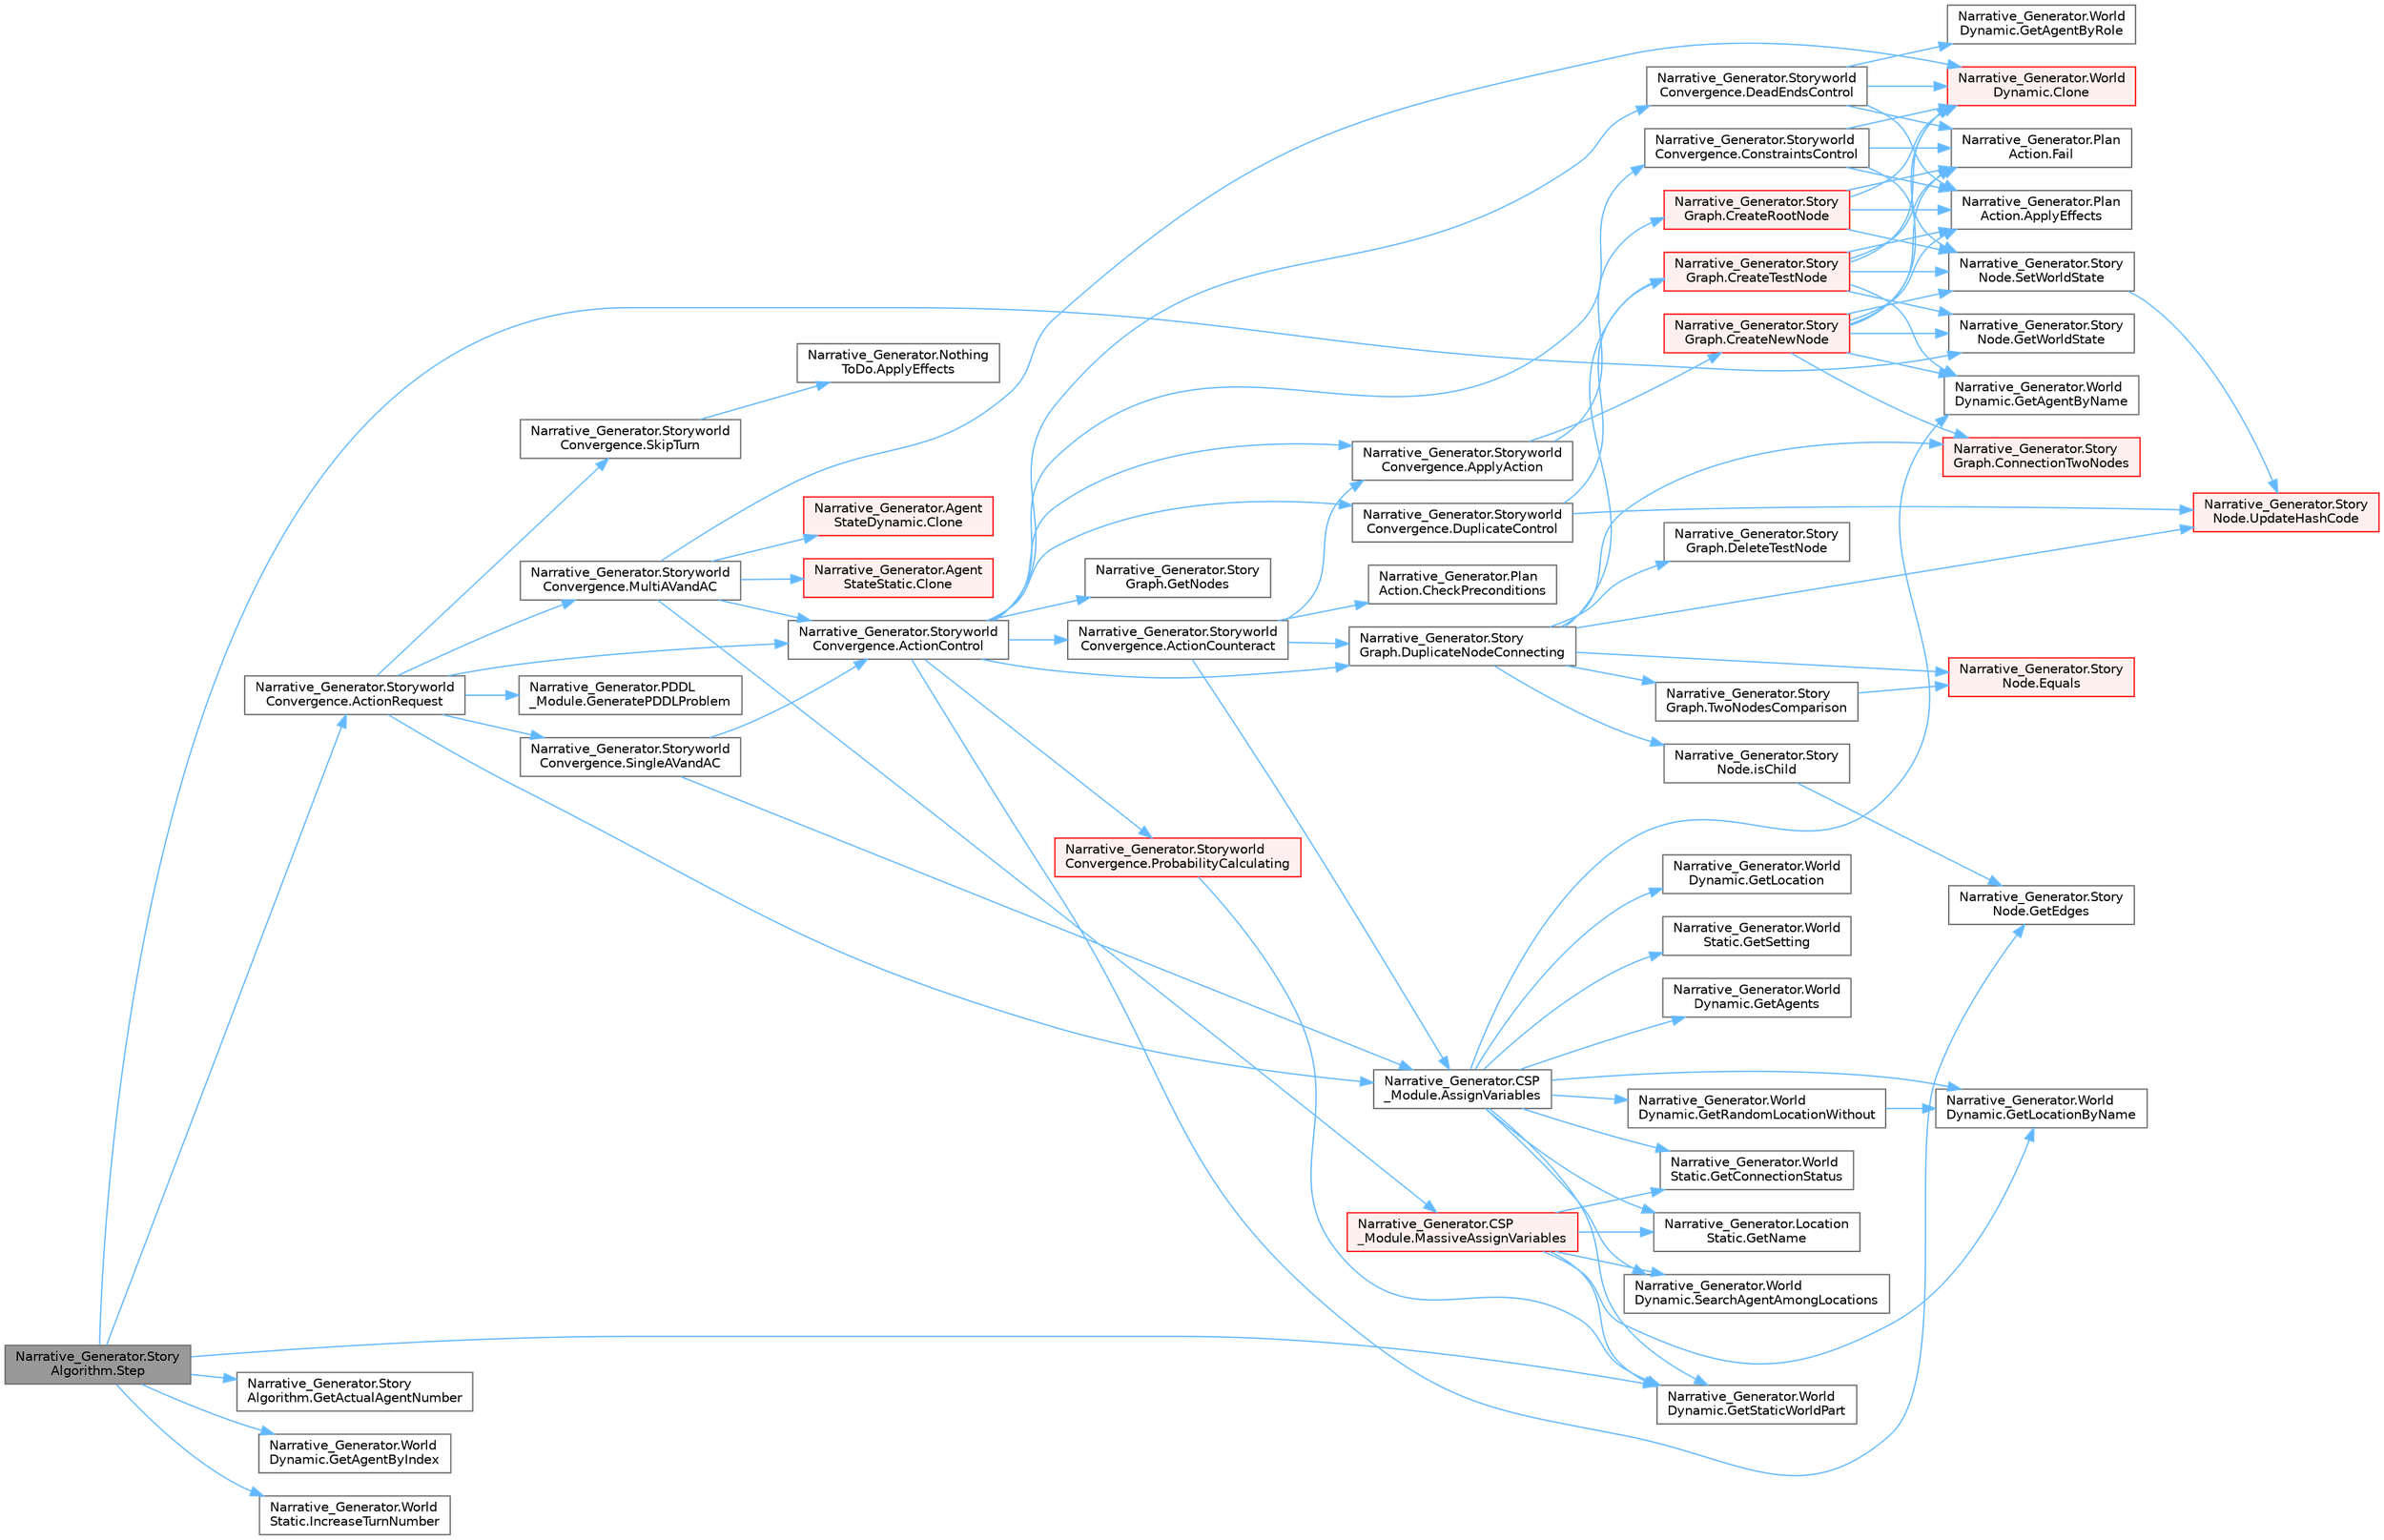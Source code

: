 digraph "Narrative_Generator.StoryAlgorithm.Step"
{
 // LATEX_PDF_SIZE
  bgcolor="transparent";
  edge [fontname=Helvetica,fontsize=10,labelfontname=Helvetica,labelfontsize=10];
  node [fontname=Helvetica,fontsize=10,shape=box,height=0.2,width=0.4];
  rankdir="LR";
  Node1 [label="Narrative_Generator.Story\lAlgorithm.Step",height=0.2,width=0.4,color="gray40", fillcolor="grey60", style="filled", fontcolor="black",tooltip="Convergence in turn asks agents for actions, checks them, applies them, counteracts them,..."];
  Node1 -> Node2 [color="steelblue1",style="solid"];
  Node2 [label="Narrative_Generator.Storyworld\lConvergence.ActionRequest",height=0.2,width=0.4,color="grey40", fillcolor="white", style="filled",URL="$class_narrative___generator_1_1_storyworld_convergence.html#a371ff7aeb10e59e3c51971228ea94378",tooltip="The agent updates his beliefs, calculates a plan, chooses an action, assigns variables to it,..."];
  Node2 -> Node3 [color="steelblue1",style="solid"];
  Node3 [label="Narrative_Generator.Storyworld\lConvergence.ActionControl",height=0.2,width=0.4,color="grey40", fillcolor="white", style="filled",URL="$class_narrative___generator_1_1_storyworld_convergence.html#ab63aeb27180c660c584261acd9e7051d",tooltip="Checking the action for violation of the established constraints and the reachability of the goal sta..."];
  Node3 -> Node4 [color="steelblue1",style="solid"];
  Node4 [label="Narrative_Generator.Storyworld\lConvergence.ActionCounteract",height=0.2,width=0.4,color="grey40", fillcolor="white", style="filled",URL="$class_narrative___generator_1_1_storyworld_convergence.html#add86637023cb151bb7e6ec3483cd500a",tooltip="A method that implements the system's response to an action that should not be applied."];
  Node4 -> Node5 [color="steelblue1",style="solid"];
  Node5 [label="Narrative_Generator.Storyworld\lConvergence.ApplyAction",height=0.2,width=0.4,color="grey40", fillcolor="white", style="filled",URL="$class_narrative___generator_1_1_storyworld_convergence.html#a445039b4f3958e2e00953e09ed37bde9",tooltip="The probability of success of the action is calculated, and if successful, it is applied."];
  Node5 -> Node6 [color="steelblue1",style="solid"];
  Node6 [label="Narrative_Generator.Story\lGraph.CreateNewNode",height=0.2,width=0.4,color="red", fillcolor="#FFF0F0", style="filled",URL="$class_narrative___generator_1_1_story_graph.html#a7e65058643b6db885dcb604cb6b8896b",tooltip="Create a new node for the storygraph and inserts it."];
  Node6 -> Node8 [color="steelblue1",style="solid"];
  Node8 [label="Narrative_Generator.Plan\lAction.ApplyEffects",height=0.2,width=0.4,color="grey40", fillcolor="white", style="filled",URL="$class_narrative___generator_1_1_plan_action.html#ab063bdf4f0f093c205f424cbe4523943",tooltip="An abstract method for applying changes defined by an action to the current state of the storyworld."];
  Node6 -> Node9 [color="steelblue1",style="solid"];
  Node9 [label="Narrative_Generator.World\lDynamic.Clone",height=0.2,width=0.4,color="red", fillcolor="#FFF0F0", style="filled",URL="$class_narrative___generator_1_1_world_dynamic.html#ab9b01377b7edd3dce12d65b8af313d01",tooltip="Method for cloning an WorldDynamic instance."];
  Node6 -> Node11 [color="steelblue1",style="solid"];
  Node11 [label="Narrative_Generator.Story\lGraph.ConnectionTwoNodes",height=0.2,width=0.4,color="red", fillcolor="#FFF0F0", style="filled",URL="$class_narrative___generator_1_1_story_graph.html#aac30f4c600fea31417ddf8b0243449b0",tooltip="Connects two specified nodes with an edge."];
  Node6 -> Node17 [color="steelblue1",style="solid"];
  Node17 [label="Narrative_Generator.Plan\lAction.Fail",height=0.2,width=0.4,color="grey40", fillcolor="white", style="filled",URL="$class_narrative___generator_1_1_plan_action.html#aeef93553ad0b2818f98f300d071894b8",tooltip="An abstract method for defining behavior if the result of an action fails."];
  Node6 -> Node18 [color="steelblue1",style="solid"];
  Node18 [label="Narrative_Generator.World\lDynamic.GetAgentByName",height=0.2,width=0.4,color="grey40", fillcolor="white", style="filled",URL="$class_narrative___generator_1_1_world_dynamic.html#a9f88b0e9a4ab518930e6041610402747",tooltip="Returns the first founded agent with the specified name."];
  Node6 -> Node19 [color="steelblue1",style="solid"];
  Node19 [label="Narrative_Generator.Story\lNode.GetWorldState",height=0.2,width=0.4,color="grey40", fillcolor="white", style="filled",URL="$class_narrative___generator_1_1_story_node.html#ab3e318148d1f96d599db8611347b42fb",tooltip="Returns the storyworld state stored by the node."];
  Node6 -> Node23 [color="steelblue1",style="solid"];
  Node23 [label="Narrative_Generator.Story\lNode.SetWorldState",height=0.2,width=0.4,color="grey40", fillcolor="white", style="filled",URL="$class_narrative___generator_1_1_story_node.html#afb0ce5994eb99b882177822a904566fa",tooltip="Sets the storyworld state stored by the node."];
  Node23 -> Node24 [color="steelblue1",style="solid"];
  Node24 [label="Narrative_Generator.Story\lNode.UpdateHashCode",height=0.2,width=0.4,color="red", fillcolor="#FFF0F0", style="filled",URL="$class_narrative___generator_1_1_story_node.html#a832d4cb2c049b8a65cc276ad4c504152",tooltip="Updates (refresh) the current hash code value."];
  Node5 -> Node30 [color="steelblue1",style="solid"];
  Node30 [label="Narrative_Generator.Story\lGraph.CreateRootNode",height=0.2,width=0.4,color="red", fillcolor="#FFF0F0", style="filled",URL="$class_narrative___generator_1_1_story_graph.html#af3ad0fe65d505e09b93224d002358a36",tooltip="Create a root node for the storygraph and inserts it."];
  Node30 -> Node8 [color="steelblue1",style="solid"];
  Node30 -> Node9 [color="steelblue1",style="solid"];
  Node30 -> Node17 [color="steelblue1",style="solid"];
  Node30 -> Node23 [color="steelblue1",style="solid"];
  Node4 -> Node31 [color="steelblue1",style="solid"];
  Node31 [label="Narrative_Generator.CSP\l_Module.AssignVariables",height=0.2,width=0.4,color="grey40", fillcolor="white", style="filled",URL="$class_narrative___generator_1_1_c_s_p___module.html#a004316ef422555e62376b259b9fc8e1d",tooltip="A method that assigns parameters to an action."];
  Node31 -> Node18 [color="steelblue1",style="solid"];
  Node31 -> Node32 [color="steelblue1",style="solid"];
  Node32 [label="Narrative_Generator.World\lDynamic.GetAgents",height=0.2,width=0.4,color="grey40", fillcolor="white", style="filled",URL="$class_narrative___generator_1_1_world_dynamic.html#a4ab92e373f7498899df96f08e78b83e0",tooltip="Returns a list of all agents."];
  Node31 -> Node33 [color="steelblue1",style="solid"];
  Node33 [label="Narrative_Generator.World\lStatic.GetConnectionStatus",height=0.2,width=0.4,color="grey40", fillcolor="white", style="filled",URL="$class_narrative___generator_1_1_world_static.html#a9065e3f9e575c62cd237a9cf9078ba38",tooltip="Returns information about whether the rule about the presence of paths (connections) between location..."];
  Node31 -> Node34 [color="steelblue1",style="solid"];
  Node34 [label="Narrative_Generator.World\lDynamic.GetLocation",height=0.2,width=0.4,color="grey40", fillcolor="white", style="filled",URL="$class_narrative___generator_1_1_world_dynamic.html#a08a6971e9e037b7bc26cb07ed4bc7a4f",tooltip="Returns a location from the list of locations if the key (the static part of the location state) matc..."];
  Node31 -> Node35 [color="steelblue1",style="solid"];
  Node35 [label="Narrative_Generator.World\lDynamic.GetLocationByName",height=0.2,width=0.4,color="grey40", fillcolor="white", style="filled",URL="$class_narrative___generator_1_1_world_dynamic.html#a43619eb102a56e16a22a5aa5d5b7c1b0",tooltip="Returns a location from the list of locations if the specified name matches the name of the location."];
  Node31 -> Node36 [color="steelblue1",style="solid"];
  Node36 [label="Narrative_Generator.Location\lStatic.GetName",height=0.2,width=0.4,color="grey40", fillcolor="white", style="filled",URL="$class_narrative___generator_1_1_location_static.html#a3a196080501e30adb03f127eba710d47",tooltip="Method that returns the name of the location."];
  Node31 -> Node37 [color="steelblue1",style="solid"];
  Node37 [label="Narrative_Generator.World\lDynamic.GetRandomLocationWithout",height=0.2,width=0.4,color="grey40", fillcolor="white", style="filled",URL="$class_narrative___generator_1_1_world_dynamic.html#a3d555bba82cd7d78d3656e0ca2d9cd10",tooltip="A method that returns a random location, excluding the specified one."];
  Node37 -> Node35 [color="steelblue1",style="solid"];
  Node31 -> Node38 [color="steelblue1",style="solid"];
  Node38 [label="Narrative_Generator.World\lStatic.GetSetting",height=0.2,width=0.4,color="grey40", fillcolor="white", style="filled",URL="$class_narrative___generator_1_1_world_static.html#ad19d52cc2e6443e1d79d6edbd5eef9ea",tooltip="Returns information about the current setting."];
  Node31 -> Node39 [color="steelblue1",style="solid"];
  Node39 [label="Narrative_Generator.World\lDynamic.GetStaticWorldPart",height=0.2,width=0.4,color="grey40", fillcolor="white", style="filled",URL="$class_narrative___generator_1_1_world_dynamic.html#af84d5b47653c246de39ebfa7b791826a",tooltip="Returns a component with the static part of the state of this storyworld."];
  Node31 -> Node40 [color="steelblue1",style="solid"];
  Node40 [label="Narrative_Generator.World\lDynamic.SearchAgentAmongLocations",height=0.2,width=0.4,color="grey40", fillcolor="white", style="filled",URL="$class_narrative___generator_1_1_world_dynamic.html#afa3a27662c29eaa346633550fc179392",tooltip="Returns the static part (name) of the location where the searched agent is located."];
  Node4 -> Node41 [color="steelblue1",style="solid"];
  Node41 [label="Narrative_Generator.Plan\lAction.CheckPreconditions",height=0.2,width=0.4,color="grey40", fillcolor="white", style="filled",URL="$class_narrative___generator_1_1_plan_action.html#ae3d98713bc16f7aece503c8775216a26",tooltip="An abstract method that determines the fulfillment of the preconditions necessary to perform an actio..."];
  Node4 -> Node42 [color="steelblue1",style="solid"];
  Node42 [label="Narrative_Generator.Story\lGraph.DuplicateNodeConnecting",height=0.2,width=0.4,color="grey40", fillcolor="white", style="filled",URL="$class_narrative___generator_1_1_story_graph.html#a3caa66943f727fc97c6a8d255f8a0db9",tooltip="Connects two nodes if both already exist and are in the graph."];
  Node42 -> Node11 [color="steelblue1",style="solid"];
  Node42 -> Node43 [color="steelblue1",style="solid"];
  Node43 [label="Narrative_Generator.Story\lGraph.CreateTestNode",height=0.2,width=0.4,color="red", fillcolor="#FFF0F0", style="filled",URL="$class_narrative___generator_1_1_story_graph.html#aff8960e72e0b1ecad9ca63c25517c5dc",tooltip="This method creates a node with the specified parameters, which will then be deleted."];
  Node43 -> Node8 [color="steelblue1",style="solid"];
  Node43 -> Node9 [color="steelblue1",style="solid"];
  Node43 -> Node17 [color="steelblue1",style="solid"];
  Node43 -> Node18 [color="steelblue1",style="solid"];
  Node43 -> Node19 [color="steelblue1",style="solid"];
  Node43 -> Node23 [color="steelblue1",style="solid"];
  Node42 -> Node44 [color="steelblue1",style="solid"];
  Node44 [label="Narrative_Generator.Story\lGraph.DeleteTestNode",height=0.2,width=0.4,color="grey40", fillcolor="white", style="filled",URL="$class_narrative___generator_1_1_story_graph.html#aebc30a1856a4cb1bef800b49ef27730c",tooltip="Delete the specified test node."];
  Node42 -> Node45 [color="steelblue1",style="solid"];
  Node45 [label="Narrative_Generator.Story\lNode.Equals",height=0.2,width=0.4,color="red", fillcolor="#FFF0F0", style="filled",URL="$class_narrative___generator_1_1_story_node.html#a0b05d9dcfa6423f4247cceba1ad62eef",tooltip="Method for comparing two StoryNode instance."];
  Node42 -> Node49 [color="steelblue1",style="solid"];
  Node49 [label="Narrative_Generator.Story\lNode.isChild",height=0.2,width=0.4,color="grey40", fillcolor="white", style="filled",URL="$class_narrative___generator_1_1_story_node.html#adf447335ba1946ef22e58f359c098a66",tooltip="Checks if this node is a child of the specified node."];
  Node49 -> Node50 [color="steelblue1",style="solid"];
  Node50 [label="Narrative_Generator.Story\lNode.GetEdges",height=0.2,width=0.4,color="grey40", fillcolor="white", style="filled",URL="$class_narrative___generator_1_1_story_node.html#a546432f24cda5eb8081df4866c781feb",tooltip="Returns a list of all edges connected to the this node."];
  Node42 -> Node51 [color="steelblue1",style="solid"];
  Node51 [label="Narrative_Generator.Story\lGraph.TwoNodesComparison",height=0.2,width=0.4,color="grey40", fillcolor="white", style="filled",URL="$class_narrative___generator_1_1_story_graph.html#abfe67f4625eff5dfe462e905ffa23f47",tooltip="Method for comparing two nodes with each other."];
  Node51 -> Node45 [color="steelblue1",style="solid"];
  Node42 -> Node24 [color="steelblue1",style="solid"];
  Node3 -> Node5 [color="steelblue1",style="solid"];
  Node3 -> Node52 [color="steelblue1",style="solid"];
  Node52 [label="Narrative_Generator.Storyworld\lConvergence.ConstraintsControl",height=0.2,width=0.4,color="grey40", fillcolor="white", style="filled",URL="$class_narrative___generator_1_1_storyworld_convergence.html#a65a8ae1ebd5745f372f8aec0fc879066",tooltip="Checking whether the application of an action would violate the established constraints."];
  Node52 -> Node8 [color="steelblue1",style="solid"];
  Node52 -> Node9 [color="steelblue1",style="solid"];
  Node52 -> Node17 [color="steelblue1",style="solid"];
  Node52 -> Node23 [color="steelblue1",style="solid"];
  Node3 -> Node53 [color="steelblue1",style="solid"];
  Node53 [label="Narrative_Generator.Storyworld\lConvergence.DeadEndsControl",height=0.2,width=0.4,color="grey40", fillcolor="white", style="filled",URL="$class_narrative___generator_1_1_storyworld_convergence.html#ab2470de3ef2f8ecb825831da3a80b68d",tooltip="A method that checks whether the effects of the action under test will result in a dead end in the gr..."];
  Node53 -> Node8 [color="steelblue1",style="solid"];
  Node53 -> Node9 [color="steelblue1",style="solid"];
  Node53 -> Node17 [color="steelblue1",style="solid"];
  Node53 -> Node54 [color="steelblue1",style="solid"];
  Node54 [label="Narrative_Generator.World\lDynamic.GetAgentByRole",height=0.2,width=0.4,color="grey40", fillcolor="white", style="filled",URL="$class_narrative___generator_1_1_world_dynamic.html#a0514a97e9b85397137dd80125581cf61",tooltip="Returns the first founded agent with the specified role."];
  Node3 -> Node55 [color="steelblue1",style="solid"];
  Node55 [label="Narrative_Generator.Storyworld\lConvergence.DuplicateControl",height=0.2,width=0.4,color="grey40", fillcolor="white", style="filled",URL="$class_narrative___generator_1_1_storyworld_convergence.html#a9fd047254836b0bec4a91f9cd06c9683",tooltip="A method that checks whether the effects of the checked action will lead to the creation of a node th..."];
  Node55 -> Node43 [color="steelblue1",style="solid"];
  Node55 -> Node24 [color="steelblue1",style="solid"];
  Node3 -> Node42 [color="steelblue1",style="solid"];
  Node3 -> Node50 [color="steelblue1",style="solid"];
  Node3 -> Node56 [color="steelblue1",style="solid"];
  Node56 [label="Narrative_Generator.Story\lGraph.GetNodes",height=0.2,width=0.4,color="grey40", fillcolor="white", style="filled",URL="$class_narrative___generator_1_1_story_graph.html#a87cf32c4d674ebd68744e77652666b57",tooltip="Returns a list of nodes in the storygraph."];
  Node3 -> Node57 [color="steelblue1",style="solid"];
  Node57 [label="Narrative_Generator.Storyworld\lConvergence.ProbabilityCalculating",height=0.2,width=0.4,color="red", fillcolor="#FFF0F0", style="filled",URL="$class_narrative___generator_1_1_storyworld_convergence.html#a0fbb8997af07668c9a8962276c53ab92",tooltip="Calculation of the probability of success of the action."];
  Node57 -> Node39 [color="steelblue1",style="solid"];
  Node2 -> Node31 [color="steelblue1",style="solid"];
  Node2 -> Node59 [color="steelblue1",style="solid"];
  Node59 [label="Narrative_Generator.PDDL\l_Module.GeneratePDDLProblem",height=0.2,width=0.4,color="grey40", fillcolor="white", style="filled",URL="$class_narrative___generator_1_1_p_d_d_l___module.html#aacd40cc3a1964965144f199800a8b428",tooltip="A method that generates a planning problem, based on the agent's beliefs, in the PDDL language."];
  Node2 -> Node60 [color="steelblue1",style="solid"];
  Node60 [label="Narrative_Generator.Storyworld\lConvergence.MultiAVandAC",height=0.2,width=0.4,color="grey40", fillcolor="white", style="filled",URL="$class_narrative___generator_1_1_storyworld_convergence.html#a27d193b37c3114cc18d690e4846de59c",tooltip="A method that assigns variables (parameters) and checks the constraints of several actions of the sam..."];
  Node60 -> Node3 [color="steelblue1",style="solid"];
  Node60 -> Node61 [color="steelblue1",style="solid"];
  Node61 [label="Narrative_Generator.Agent\lStateDynamic.Clone",height=0.2,width=0.4,color="red", fillcolor="#FFF0F0", style="filled",URL="$class_narrative___generator_1_1_agent_state_dynamic.html#a9c4c58704106854ff310abb99ff59957",tooltip="Deep cloning of an agent."];
  Node60 -> Node68 [color="steelblue1",style="solid"];
  Node68 [label="Narrative_Generator.Agent\lStateStatic.Clone",height=0.2,width=0.4,color="red", fillcolor="#FFF0F0", style="filled",URL="$class_narrative___generator_1_1_agent_state_static.html#a32adf4a2449433f482775916d9beb111",tooltip="Method for cloning an agent."];
  Node60 -> Node9 [color="steelblue1",style="solid"];
  Node60 -> Node70 [color="steelblue1",style="solid"];
  Node70 [label="Narrative_Generator.CSP\l_Module.MassiveAssignVariables",height=0.2,width=0.4,color="red", fillcolor="#FFF0F0", style="filled",URL="$class_narrative___generator_1_1_c_s_p___module.html#a47d0c1925eae60a0d79aaf0692db44d1",tooltip="Method for assigning parameters to several actions of the same type."];
  Node70 -> Node33 [color="steelblue1",style="solid"];
  Node70 -> Node35 [color="steelblue1",style="solid"];
  Node70 -> Node36 [color="steelblue1",style="solid"];
  Node70 -> Node39 [color="steelblue1",style="solid"];
  Node70 -> Node40 [color="steelblue1",style="solid"];
  Node2 -> Node73 [color="steelblue1",style="solid"];
  Node73 [label="Narrative_Generator.Storyworld\lConvergence.SingleAVandAC",height=0.2,width=0.4,color="grey40", fillcolor="white", style="filled",URL="$class_narrative___generator_1_1_storyworld_convergence.html#a89bee4b7f2aaec44bd5aac2d8f020981",tooltip="A method that assigns variables (parameters) and checks the constraints of one specific action."];
  Node73 -> Node3 [color="steelblue1",style="solid"];
  Node73 -> Node31 [color="steelblue1",style="solid"];
  Node2 -> Node74 [color="steelblue1",style="solid"];
  Node74 [label="Narrative_Generator.Storyworld\lConvergence.SkipTurn",height=0.2,width=0.4,color="grey40", fillcolor="white", style="filled",URL="$class_narrative___generator_1_1_storyworld_convergence.html#a31d2877f2e912775e91e230e64ef1123",tooltip="To skip a turn (action), an action \"NothingToDo\" is created and applied."];
  Node74 -> Node75 [color="steelblue1",style="solid"];
  Node75 [label="Narrative_Generator.Nothing\lToDo.ApplyEffects",height=0.2,width=0.4,color="grey40", fillcolor="white", style="filled",URL="$class_narrative___generator_1_1_nothing_to_do.html#a5916d4a5295b1aa22330a8929badb828",tooltip="A method that changes the passed world state according to the effects of the action."];
  Node1 -> Node76 [color="steelblue1",style="solid"];
  Node76 [label="Narrative_Generator.Story\lAlgorithm.GetActualAgentNumber",height=0.2,width=0.4,color="grey40", fillcolor="white", style="filled",URL="$class_narrative___generator_1_1_story_algorithm.html#a13d33bb6e24a076bd720a5046193bad4",tooltip="A method that returns the index of the agent that should perform the action."];
  Node1 -> Node77 [color="steelblue1",style="solid"];
  Node77 [label="Narrative_Generator.World\lDynamic.GetAgentByIndex",height=0.2,width=0.4,color="grey40", fillcolor="white", style="filled",URL="$class_narrative___generator_1_1_world_dynamic.html#a082811db2064d6ee86c775bb2843bc92",tooltip="Returns the agent with the specified index."];
  Node1 -> Node39 [color="steelblue1",style="solid"];
  Node1 -> Node19 [color="steelblue1",style="solid"];
  Node1 -> Node78 [color="steelblue1",style="solid"];
  Node78 [label="Narrative_Generator.World\lStatic.IncreaseTurnNumber",height=0.2,width=0.4,color="grey40", fillcolor="white", style="filled",URL="$class_narrative___generator_1_1_world_static.html#a7aca92d28d23d64994229347f600ce42",tooltip="Increases the move turn by one."];
}
